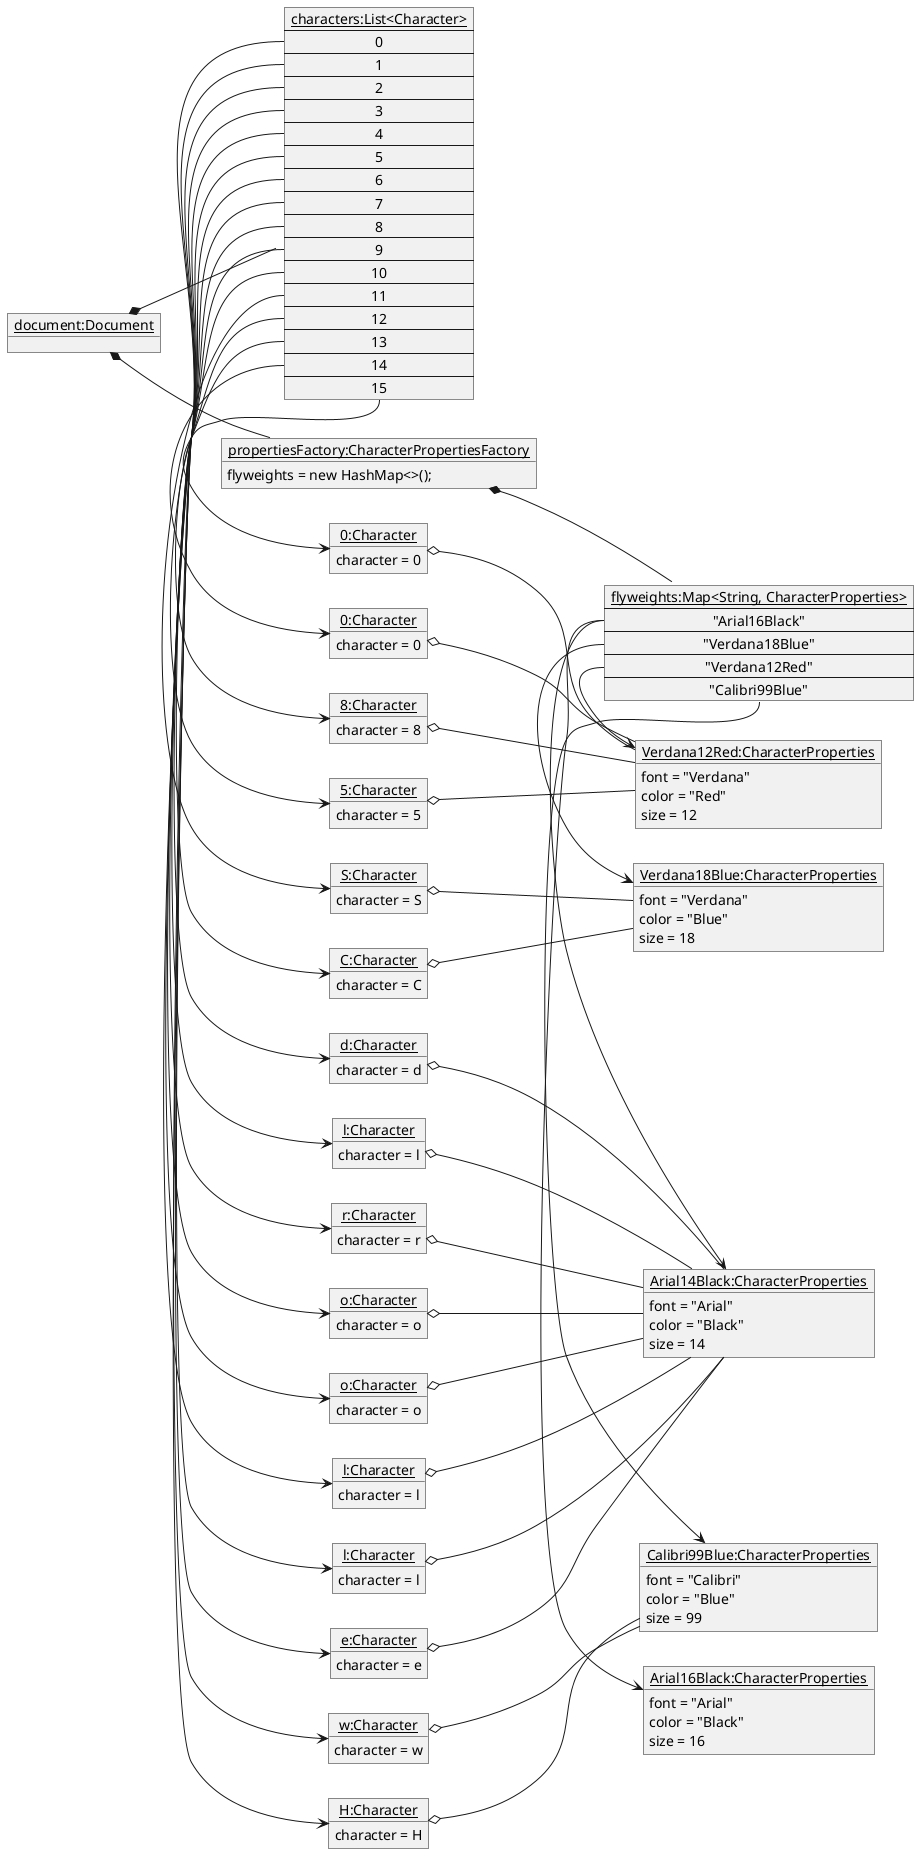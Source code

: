 @startuml
left to right direction
'https://plantuml.com/object-diagram
object "<u>document:Document</u>" as d1 {

}

object "<u>H:Character</u>" as ch1 {
    character = H
}
object "<u>e:Character</u>" as ch2 {
    character = e
}
object "<u>l:Character</u>" as ch3 {
    character = l
}
object "<u>l:Character</u>" as ch4 {
    character = l
}
object "<u>o:Character</u>" as ch5 {
    character = o
}
object "<u>w:Character</u>" as ch6 {
    character = w
}
object "<u>o:Character</u>" as ch7 {
    character = o
}
object "<u>r:Character</u>" as ch8 {
    character = r
}
object "<u>l:Character</u>" as ch9 {
    character = l
}
object "<u>d:Character</u>" as ch10 {
    character = d
}
object "<u>C:Character</u>" as ch11 {
    character = C
}
object "<u>S:Character</u>" as ch12 {
    character = S
}
object "<u>5:Character</u>" as ch13 {
    character = 5
}
object "<u>8:Character</u>" as ch14 {
    character = 8
}
object "<u>0:Character</u>" as ch15 {
    character = 0
}
object "<u>0:Character</u>" as ch16 {
    character = 0
}

object "<u>Arial16Black:CharacterProperties</u>" as chp1 {
    font = "Arial"
    color = "Black"
    size = 16
}

object "<u>Arial14Black:CharacterProperties</u>" as chp2 {
    font = "Arial"
    color = "Black"
    size = 14
}

object "<u>Verdana18Blue:CharacterProperties</u>" as chp3 {
    font = "Verdana"
    color = "Blue"
    size = 18
}

object "<u>Verdana12Red:CharacterProperties</u>" as chp4 {
    font = "Verdana"
    color = "Red"
    size = 12
}

object "<u>Calibri99Blue:CharacterProperties</u>" as chp5 {
    font = "Calibri"
    color = "Blue"
    size = 99
}


map "<u>characters:List<Character></u>" as MP {
    0 *-> ch1
    1 *-> ch2
    2 *-> ch3
    3 *-> ch4
    4 *-> ch5
    5 *-> ch6
    6 *-> ch7
    7 *-> ch8
    8 *-> ch9
    9 *-> ch10
    10 *-> ch11
    11 *-> ch12
    12 *-> ch13
    13 *-> ch14
    14 *-> ch15
    15 *-> ch16
}

object "<u>propertiesFactory:CharacterPropertiesFactory</u>" as chpf {
    flyweights = new HashMap<>();
}

map "<u>flyweights:Map<String, CharacterProperties></u>" as MP2 {
   "Arial16Black" *-> chp1
   "Arial16Black" *-> chp2
   "Verdana18Blue" *-> chp3
   "Verdana12Red" *-> chp4
   "Calibri99Blue" *-> chp5
}

d1 *-- MP
d1 *-- chpf
chpf *-- MP2

ch1 o-- chp5
ch2 o-- chp2
ch3 o-- chp2
ch4 o-- chp2
ch5 o-- chp2
ch6 o-- chp5
ch7 o-- chp2
ch8 o-- chp2
ch9 o-- chp2
ch10 o-- chp2
ch11 o-- chp3
ch12 o-- chp3
ch13 o-- chp4
ch14 o-- chp4
ch15 o-- chp4
ch16 o-- chp4


@enduml
